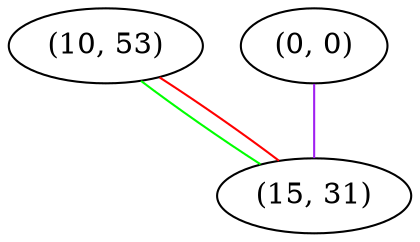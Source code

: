 graph "" {
"(10, 53)";
"(0, 0)";
"(15, 31)";
"(10, 53)" -- "(15, 31)"  [color=green, key=0, weight=2];
"(10, 53)" -- "(15, 31)"  [color=red, key=1, weight=1];
"(0, 0)" -- "(15, 31)"  [color=purple, key=0, weight=4];
}
